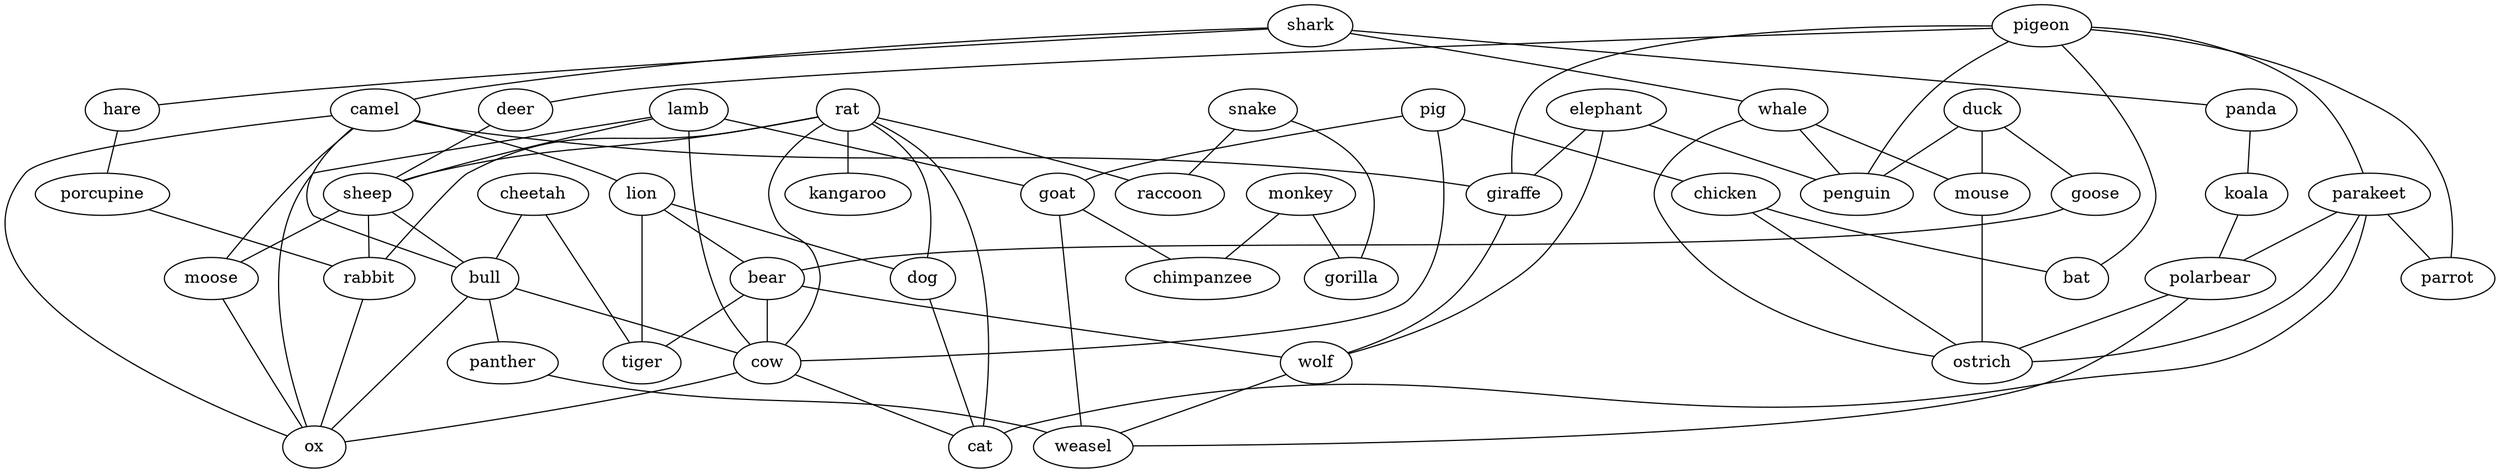 strict graph  {
	shark -- camel	 [weight=1];
	shark -- hare	 [weight=1];
	shark -- panda	 [weight=1];
	shark -- whale	 [weight=1];
	camel -- moose	 [weight=1];
	camel -- lion	 [weight=1];
	camel -- giraffe	 [weight=1];
	camel -- bull	 [weight=1];
	camel -- ox	 [weight=1];
	pigeon -- deer	 [weight=1];
	pigeon -- parakeet	 [weight=1];
	pigeon -- giraffe	 [weight=1];
	pigeon -- penguin	 [weight=1];
	pigeon -- bat	 [weight=1];
	pigeon -- parrot	 [weight=1];
	hare -- porcupine	 [weight=1];
	duck -- goose	 [weight=1];
	duck -- penguin	 [weight=1];
	duck -- mouse	 [weight=1];
	deer -- sheep	 [weight=1];
	snake -- gorilla	 [weight=1];
	snake -- raccoon	 [weight=1];
	pig -- chicken	 [weight=1];
	pig -- goat	 [weight=1];
	pig -- cow	 [weight=1];
	goose -- bear	 [weight=1];
	lamb -- goat	 [weight=1];
	lamb -- sheep	 [weight=1];
	lamb -- cow	 [weight=1];
	lamb -- ox	 [weight=1];
	chicken -- bat	 [weight=1];
	chicken -- ostrich	 [weight=1];
	panda -- koala	 [weight=1];
	goat -- chimpanzee	 [weight=1];
	goat -- weasel	 [weight=1];
	monkey -- chimpanzee	 [weight=1];
	monkey -- gorilla	 [weight=1];
	parakeet -- polarbear	 [weight=1];
	parakeet -- parrot	 [weight=1];
	parakeet -- cat	 [weight=1];
	parakeet -- ostrich	 [weight=1];
	elephant -- giraffe	 [weight=1];
	elephant -- penguin	 [weight=1];
	elephant -- wolf	 [weight=1];
	cheetah -- tiger	 [weight=1];
	cheetah -- bull	 [weight=1];
	koala -- polarbear	 [weight=1];
	rat -- sheep	 [weight=1];
	rat -- kangaroo	 [weight=1];
	rat -- rabbit	 [weight=1];
	rat -- cow	 [weight=1];
	rat -- dog	 [weight=1];
	rat -- cat	 [weight=1];
	rat -- raccoon	 [weight=1];
	polarbear -- ostrich	 [weight=1];
	polarbear -- weasel	 [weight=1];
	porcupine -- rabbit	 [weight=1];
	sheep -- moose	 [weight=1];
	sheep -- rabbit	 [weight=1];
	sheep -- bull	 [weight=1];
	moose -- ox	 [weight=1];
	lion -- bear	 [weight=1];
	lion -- tiger	 [weight=1];
	lion -- dog	 [weight=1];
	bear -- tiger	 [weight=1];
	bear -- cow	 [weight=1];
	bear -- wolf	 [weight=1];
	giraffe -- wolf	 [weight=1];
	rabbit -- ox	 [weight=1];
	bull -- cow	 [weight=1];
	bull -- panther	 [weight=1];
	bull -- ox	 [weight=1];
	whale -- penguin	 [weight=1];
	whale -- mouse	 [weight=1];
	whale -- ostrich	 [weight=1];
	cow -- cat	 [weight=1];
	cow -- ox	 [weight=1];
	panther -- weasel	 [weight=1];
	dog -- cat	 [weight=1];
	wolf -- weasel	 [weight=1];
	mouse -- ostrich	 [weight=1];
}
